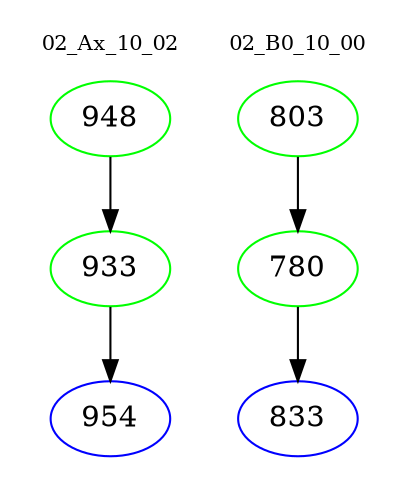 digraph{
subgraph cluster_0 {
color = white
label = "02_Ax_10_02";
fontsize=10;
T0_948 [label="948", color="green"]
T0_948 -> T0_933 [color="black"]
T0_933 [label="933", color="green"]
T0_933 -> T0_954 [color="black"]
T0_954 [label="954", color="blue"]
}
subgraph cluster_1 {
color = white
label = "02_B0_10_00";
fontsize=10;
T1_803 [label="803", color="green"]
T1_803 -> T1_780 [color="black"]
T1_780 [label="780", color="green"]
T1_780 -> T1_833 [color="black"]
T1_833 [label="833", color="blue"]
}
}
